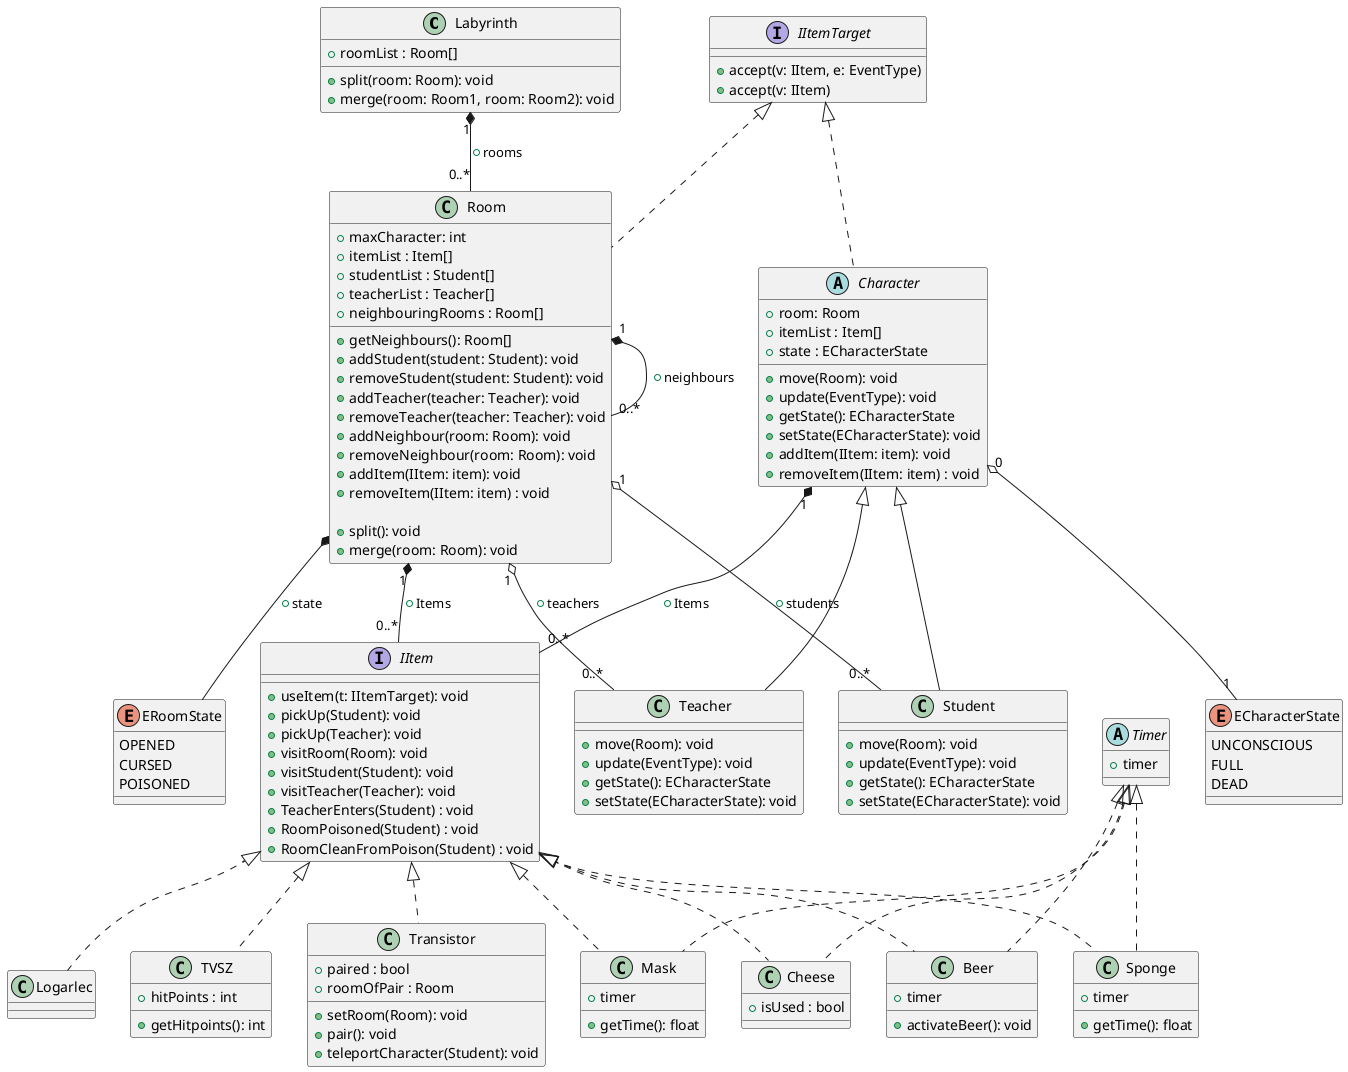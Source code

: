 @startuml UML

class Labyrinth {
    +roomList : Room[]

    +split(room: Room): void
    +merge(room: Room1, room: Room2): void
}

/' Removed implementing IItemHolder '/
class Room implements IItemTarget{
    + maxCharacter: int
    + itemList : Item[]
    + studentList : Student[]
    + teacherList : Teacher[]
    + neighbouringRooms : Room[]

    + getNeighbours(): Room[]
    + addStudent(student: Student): void
    + removeStudent(student: Student): void
    + addTeacher(teacher: Teacher): void
    + removeTeacher(teacher: Teacher): void
    + addNeighbour(room: Room): void
    + removeNeighbour(room: Room): void
    + addItem(IItem: item): void
    + removeItem(IItem: item) : void

    + split(): void
    + merge(room: Room): void
}

enum ECharacterState {
    UNCONSCIOUS
    FULL
    DEAD
}

/' Removed implementing IItemHolder '/
abstract class Character implements IItemTarget{
    + room: Room
    +itemList : Item[]
    +state : ECharacterState

    + move(Room): void
    + update(EventType): void
    + getState(): ECharacterState
    + setState(ECharacterState): void
    + addItem(IItem: item): void
    + removeItem(IItem: item) : void
}

Character "0" o-- "1" ECharacterState

interface IItem {
    + useItem(t: IItemTarget): void
    + pickUp(Student): void
    + pickUp(Teacher): void
    + visitRoom(Room): void
    + visitStudent(Student): void
    + visitTeacher(Teacher): void
    + TeacherEnters(Student) : void
    + RoomPoisoned(Student) : void
    + RoomCleanFromPoison(Student) : void
}

interface IItemTarget{
    + accept(v: IItem, e: EventType)
    + accept(v: IItem)
}

class Teacher extends Character{
    + move(Room): void
    + update(EventType): void
    + getState(): ECharacterState
    + setState(ECharacterState): void
}

class Student extends Character{
    + move(Room): void
    + update(EventType): void
    + getState(): ECharacterState
    + setState(ECharacterState): void
}

/' interface IItemHolder {
    + addItemy(Item: Item): void
    + removeItem(Item: Item): void
} '/

enum ERoomState {
    OPENED
    CURSED
    POISONED
}

abstract class Timer {
    + timer
}

class TVSZ implements IItem {
    +hitPoints : int

    + getHitpoints(): int
}

class Beer implements IItem, Timer {
    + timer

    + activateBeer(): void
}

class Transistor implements IItem  {
    + paired : bool
    + roomOfPair : Room

    + setRoom(Room): void
    + pair(): void
    + teleportCharacter(Student): void
}

class Mask implements IItem, Timer  {
    + timer

    + getTime(): float
}

class Sponge  implements IItem, Timer  {
    + timer

    + getTime(): float
}

class Cheese  implements IItem, Timer {
    + isUsed : bool
}

class Logarlec  implements IItem  {
}

Room "1" o-- "0..*" Student: + students
Room "1" o-- "0..*" Teacher: + teachers
Room "1" *-- "0..*" Room: + neighbours
Character "1" *-- "0..*" IItem: + Items
Room "1" *-- "0..*" IItem: + Items
Room *-- ERoomState: + state
Labyrinth "1" *-- "0..*" Room: + rooms

@enduml

